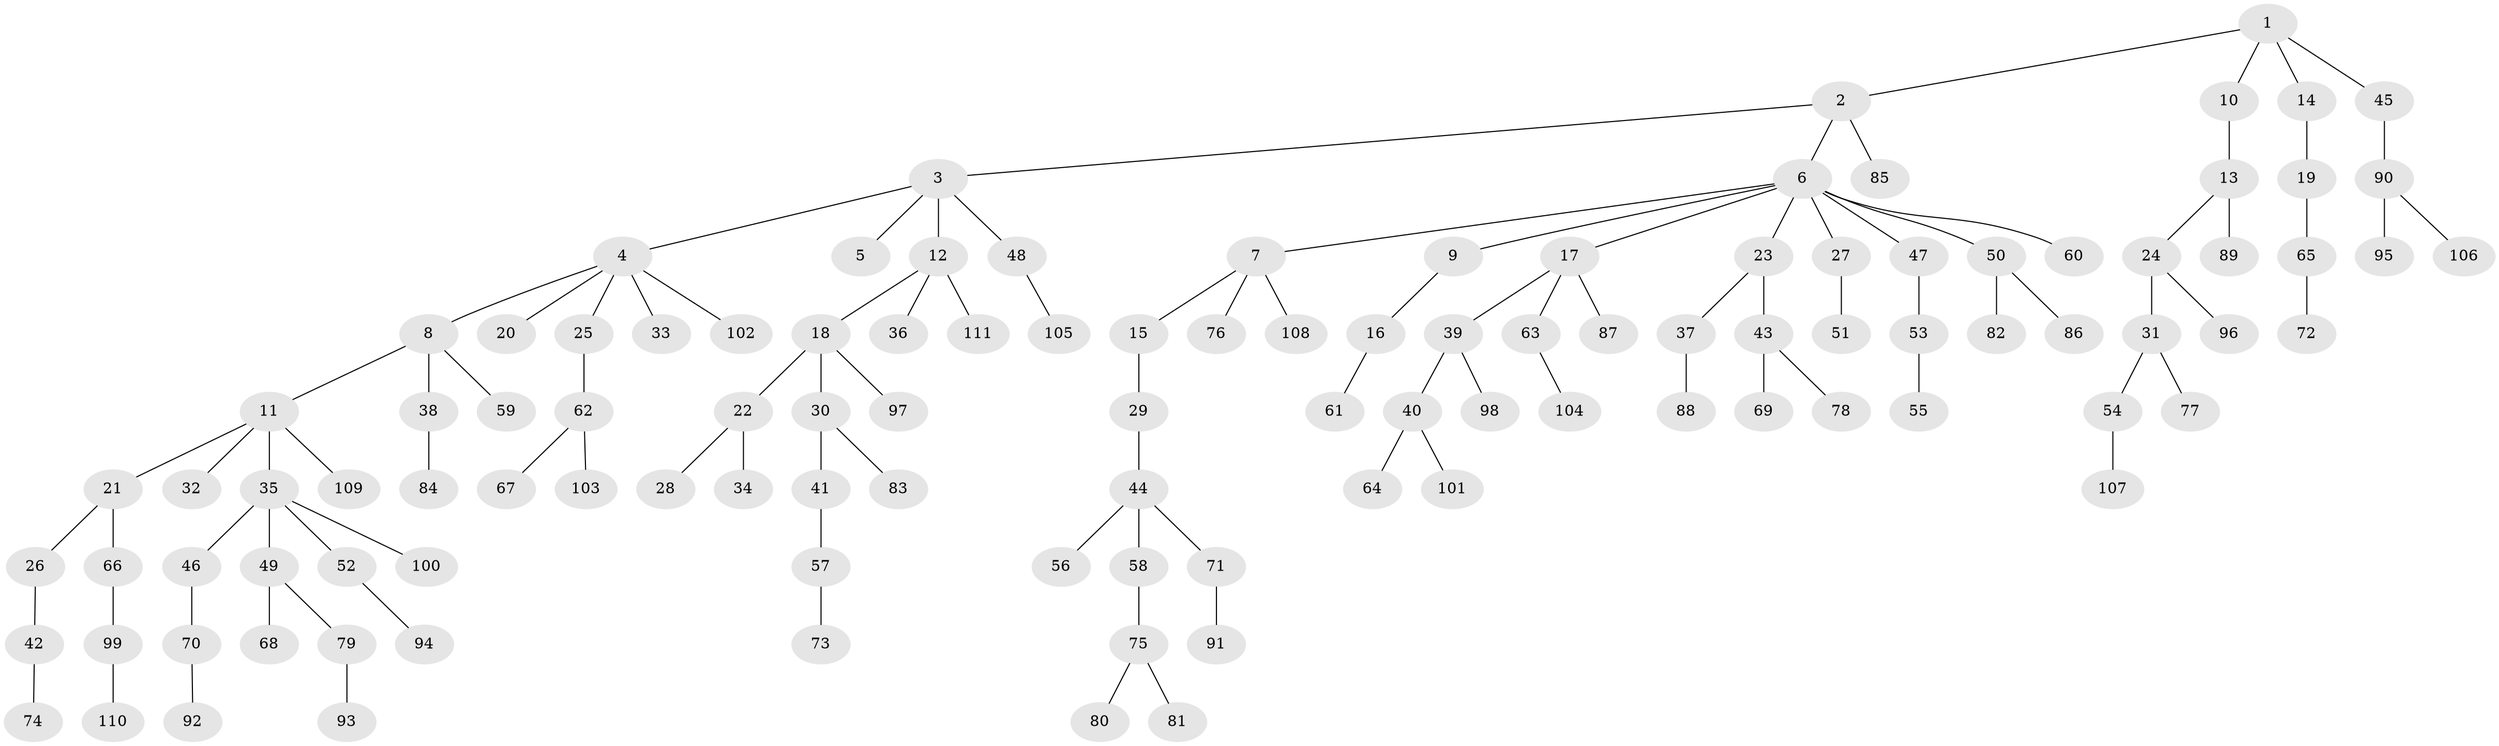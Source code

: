 // Generated by graph-tools (version 1.1) at 2025/02/03/09/25 03:02:25]
// undirected, 111 vertices, 110 edges
graph export_dot {
graph [start="1"]
  node [color=gray90,style=filled];
  1;
  2;
  3;
  4;
  5;
  6;
  7;
  8;
  9;
  10;
  11;
  12;
  13;
  14;
  15;
  16;
  17;
  18;
  19;
  20;
  21;
  22;
  23;
  24;
  25;
  26;
  27;
  28;
  29;
  30;
  31;
  32;
  33;
  34;
  35;
  36;
  37;
  38;
  39;
  40;
  41;
  42;
  43;
  44;
  45;
  46;
  47;
  48;
  49;
  50;
  51;
  52;
  53;
  54;
  55;
  56;
  57;
  58;
  59;
  60;
  61;
  62;
  63;
  64;
  65;
  66;
  67;
  68;
  69;
  70;
  71;
  72;
  73;
  74;
  75;
  76;
  77;
  78;
  79;
  80;
  81;
  82;
  83;
  84;
  85;
  86;
  87;
  88;
  89;
  90;
  91;
  92;
  93;
  94;
  95;
  96;
  97;
  98;
  99;
  100;
  101;
  102;
  103;
  104;
  105;
  106;
  107;
  108;
  109;
  110;
  111;
  1 -- 2;
  1 -- 10;
  1 -- 14;
  1 -- 45;
  2 -- 3;
  2 -- 6;
  2 -- 85;
  3 -- 4;
  3 -- 5;
  3 -- 12;
  3 -- 48;
  4 -- 8;
  4 -- 20;
  4 -- 25;
  4 -- 33;
  4 -- 102;
  6 -- 7;
  6 -- 9;
  6 -- 17;
  6 -- 23;
  6 -- 27;
  6 -- 47;
  6 -- 50;
  6 -- 60;
  7 -- 15;
  7 -- 76;
  7 -- 108;
  8 -- 11;
  8 -- 38;
  8 -- 59;
  9 -- 16;
  10 -- 13;
  11 -- 21;
  11 -- 32;
  11 -- 35;
  11 -- 109;
  12 -- 18;
  12 -- 36;
  12 -- 111;
  13 -- 24;
  13 -- 89;
  14 -- 19;
  15 -- 29;
  16 -- 61;
  17 -- 39;
  17 -- 63;
  17 -- 87;
  18 -- 22;
  18 -- 30;
  18 -- 97;
  19 -- 65;
  21 -- 26;
  21 -- 66;
  22 -- 28;
  22 -- 34;
  23 -- 37;
  23 -- 43;
  24 -- 31;
  24 -- 96;
  25 -- 62;
  26 -- 42;
  27 -- 51;
  29 -- 44;
  30 -- 41;
  30 -- 83;
  31 -- 54;
  31 -- 77;
  35 -- 46;
  35 -- 49;
  35 -- 52;
  35 -- 100;
  37 -- 88;
  38 -- 84;
  39 -- 40;
  39 -- 98;
  40 -- 64;
  40 -- 101;
  41 -- 57;
  42 -- 74;
  43 -- 69;
  43 -- 78;
  44 -- 56;
  44 -- 58;
  44 -- 71;
  45 -- 90;
  46 -- 70;
  47 -- 53;
  48 -- 105;
  49 -- 68;
  49 -- 79;
  50 -- 82;
  50 -- 86;
  52 -- 94;
  53 -- 55;
  54 -- 107;
  57 -- 73;
  58 -- 75;
  62 -- 67;
  62 -- 103;
  63 -- 104;
  65 -- 72;
  66 -- 99;
  70 -- 92;
  71 -- 91;
  75 -- 80;
  75 -- 81;
  79 -- 93;
  90 -- 95;
  90 -- 106;
  99 -- 110;
}
